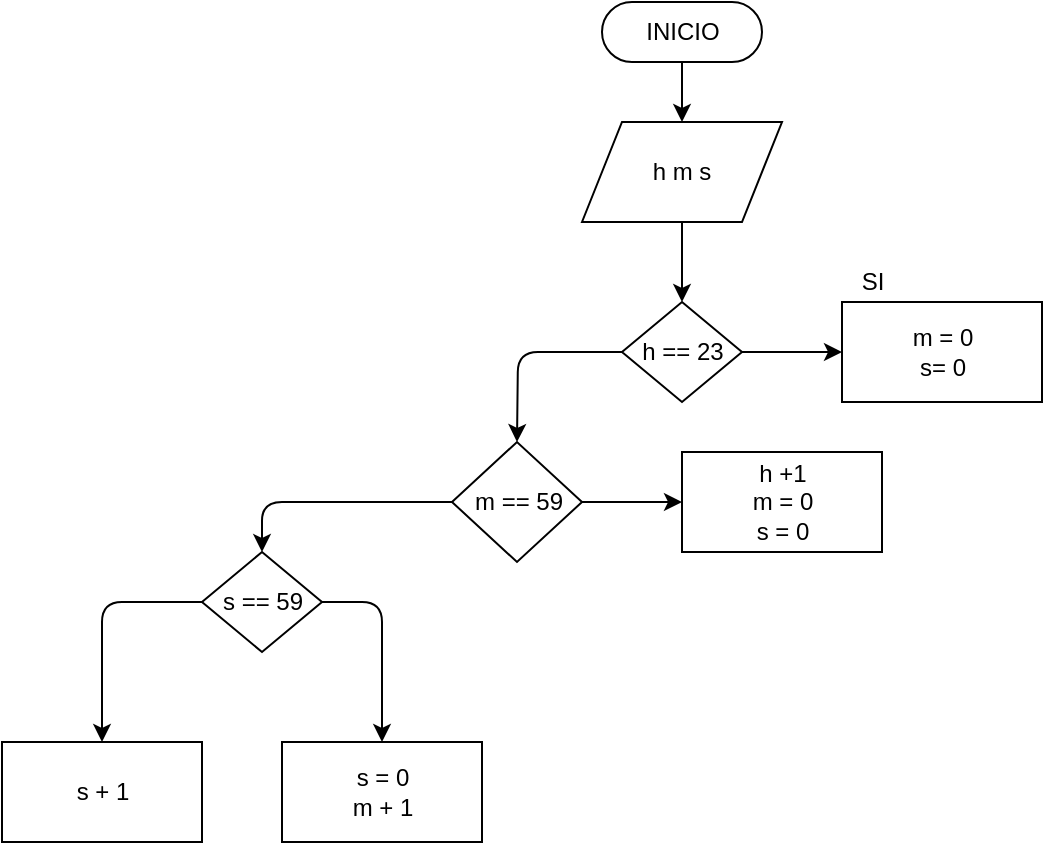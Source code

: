 <mxfile>
    <diagram id="hlXbHurfHjujhUdXsQKJ" name="Página-1">
        <mxGraphModel dx="1887" dy="470" grid="1" gridSize="10" guides="1" tooltips="1" connect="1" arrows="1" fold="1" page="1" pageScale="1" pageWidth="827" pageHeight="1169" math="0" shadow="0">
            <root>
                <mxCell id="0"/>
                <mxCell id="1" parent="0"/>
                <mxCell id="13" style="edgeStyle=none;html=1;exitX=0.5;exitY=0.5;exitDx=0;exitDy=15;exitPerimeter=0;entryX=0.5;entryY=0;entryDx=0;entryDy=0;" edge="1" parent="1" source="2" target="3">
                    <mxGeometry relative="1" as="geometry"/>
                </mxCell>
                <mxCell id="2" value="INICIO" style="html=1;dashed=0;whitespace=wrap;shape=mxgraph.dfd.start" parent="1" vertex="1">
                    <mxGeometry x="120" y="40" width="80" height="30" as="geometry"/>
                </mxCell>
                <mxCell id="14" style="edgeStyle=none;html=1;exitX=0.5;exitY=1;exitDx=0;exitDy=0;entryX=0.5;entryY=0;entryDx=0;entryDy=0;" edge="1" parent="1" source="3" target="6">
                    <mxGeometry relative="1" as="geometry"/>
                </mxCell>
                <mxCell id="3" value="h m s" style="shape=parallelogram;perimeter=parallelogramPerimeter;whiteSpace=wrap;html=1;dashed=0;" parent="1" vertex="1">
                    <mxGeometry x="110" y="100" width="100" height="50" as="geometry"/>
                </mxCell>
                <mxCell id="22" style="edgeStyle=none;html=1;exitX=0;exitY=0.5;exitDx=0;exitDy=0;entryX=0.5;entryY=0;entryDx=0;entryDy=0;" edge="1" parent="1" source="4" target="12">
                    <mxGeometry relative="1" as="geometry">
                        <Array as="points">
                            <mxPoint x="-130" y="340"/>
                        </Array>
                    </mxGeometry>
                </mxCell>
                <mxCell id="26" style="edgeStyle=none;html=1;exitX=1;exitY=0.5;exitDx=0;exitDy=0;entryX=0.5;entryY=0;entryDx=0;entryDy=0;" edge="1" parent="1" source="4" target="11">
                    <mxGeometry relative="1" as="geometry">
                        <Array as="points">
                            <mxPoint x="10" y="340"/>
                        </Array>
                    </mxGeometry>
                </mxCell>
                <mxCell id="4" value="s == 59" style="shape=rhombus;html=1;dashed=0;whitespace=wrap;perimeter=rhombusPerimeter;" parent="1" vertex="1">
                    <mxGeometry x="-80" y="315" width="60" height="50" as="geometry"/>
                </mxCell>
                <mxCell id="25" style="edgeStyle=none;html=1;exitX=0.5;exitY=0;exitDx=0;exitDy=0;entryX=0;entryY=0.5;entryDx=0;entryDy=0;" edge="1" parent="1" source="5" target="9">
                    <mxGeometry relative="1" as="geometry"/>
                </mxCell>
                <mxCell id="27" style="edgeStyle=none;html=1;exitX=0.5;exitY=1;exitDx=0;exitDy=0;entryX=0.5;entryY=0;entryDx=0;entryDy=0;" edge="1" parent="1" source="5" target="4">
                    <mxGeometry relative="1" as="geometry">
                        <Array as="points">
                            <mxPoint x="-50" y="290"/>
                        </Array>
                    </mxGeometry>
                </mxCell>
                <mxCell id="5" value="m == 59" style="shape=rhombus;html=1;dashed=0;whitespace=wrap;perimeter=rhombusPerimeter;direction=south;" parent="1" vertex="1">
                    <mxGeometry x="45" y="260" width="65" height="60" as="geometry"/>
                </mxCell>
                <mxCell id="15" style="edgeStyle=none;html=1;exitX=1;exitY=0.5;exitDx=0;exitDy=0;entryX=0;entryY=0.5;entryDx=0;entryDy=0;" edge="1" parent="1" source="6" target="7">
                    <mxGeometry relative="1" as="geometry"/>
                </mxCell>
                <mxCell id="24" style="edgeStyle=none;html=1;exitX=0;exitY=0.5;exitDx=0;exitDy=0;entryX=0;entryY=0.5;entryDx=0;entryDy=0;" edge="1" parent="1" source="6" target="5">
                    <mxGeometry relative="1" as="geometry">
                        <Array as="points">
                            <mxPoint x="78" y="215"/>
                        </Array>
                    </mxGeometry>
                </mxCell>
                <mxCell id="6" value="h == 23" style="shape=rhombus;html=1;dashed=0;whitespace=wrap;perimeter=rhombusPerimeter;" parent="1" vertex="1">
                    <mxGeometry x="130" y="190" width="60" height="50" as="geometry"/>
                </mxCell>
                <mxCell id="7" value="m = 0&lt;br&gt;s= 0" style="html=1;dashed=0;whitespace=wrap;" parent="1" vertex="1">
                    <mxGeometry x="240" y="190" width="100" height="50" as="geometry"/>
                </mxCell>
                <mxCell id="9" value="h +1&lt;br&gt;m = 0&lt;br&gt;s = 0" style="html=1;dashed=0;whitespace=wrap;" parent="1" vertex="1">
                    <mxGeometry x="160" y="265" width="100" height="50" as="geometry"/>
                </mxCell>
                <mxCell id="11" value="s = 0&lt;br&gt;m + 1" style="html=1;dashed=0;whitespace=wrap;" parent="1" vertex="1">
                    <mxGeometry x="-40" y="410" width="100" height="50" as="geometry"/>
                </mxCell>
                <mxCell id="12" value="s + 1" style="html=1;dashed=0;whitespace=wrap;" parent="1" vertex="1">
                    <mxGeometry x="-180" y="410" width="100" height="50" as="geometry"/>
                </mxCell>
                <mxCell id="16" value="SI" style="text;html=1;align=center;verticalAlign=middle;resizable=0;points=[];autosize=1;strokeColor=none;fillColor=none;" vertex="1" parent="1">
                    <mxGeometry x="240" y="170" width="30" height="20" as="geometry"/>
                </mxCell>
            </root>
        </mxGraphModel>
    </diagram>
</mxfile>